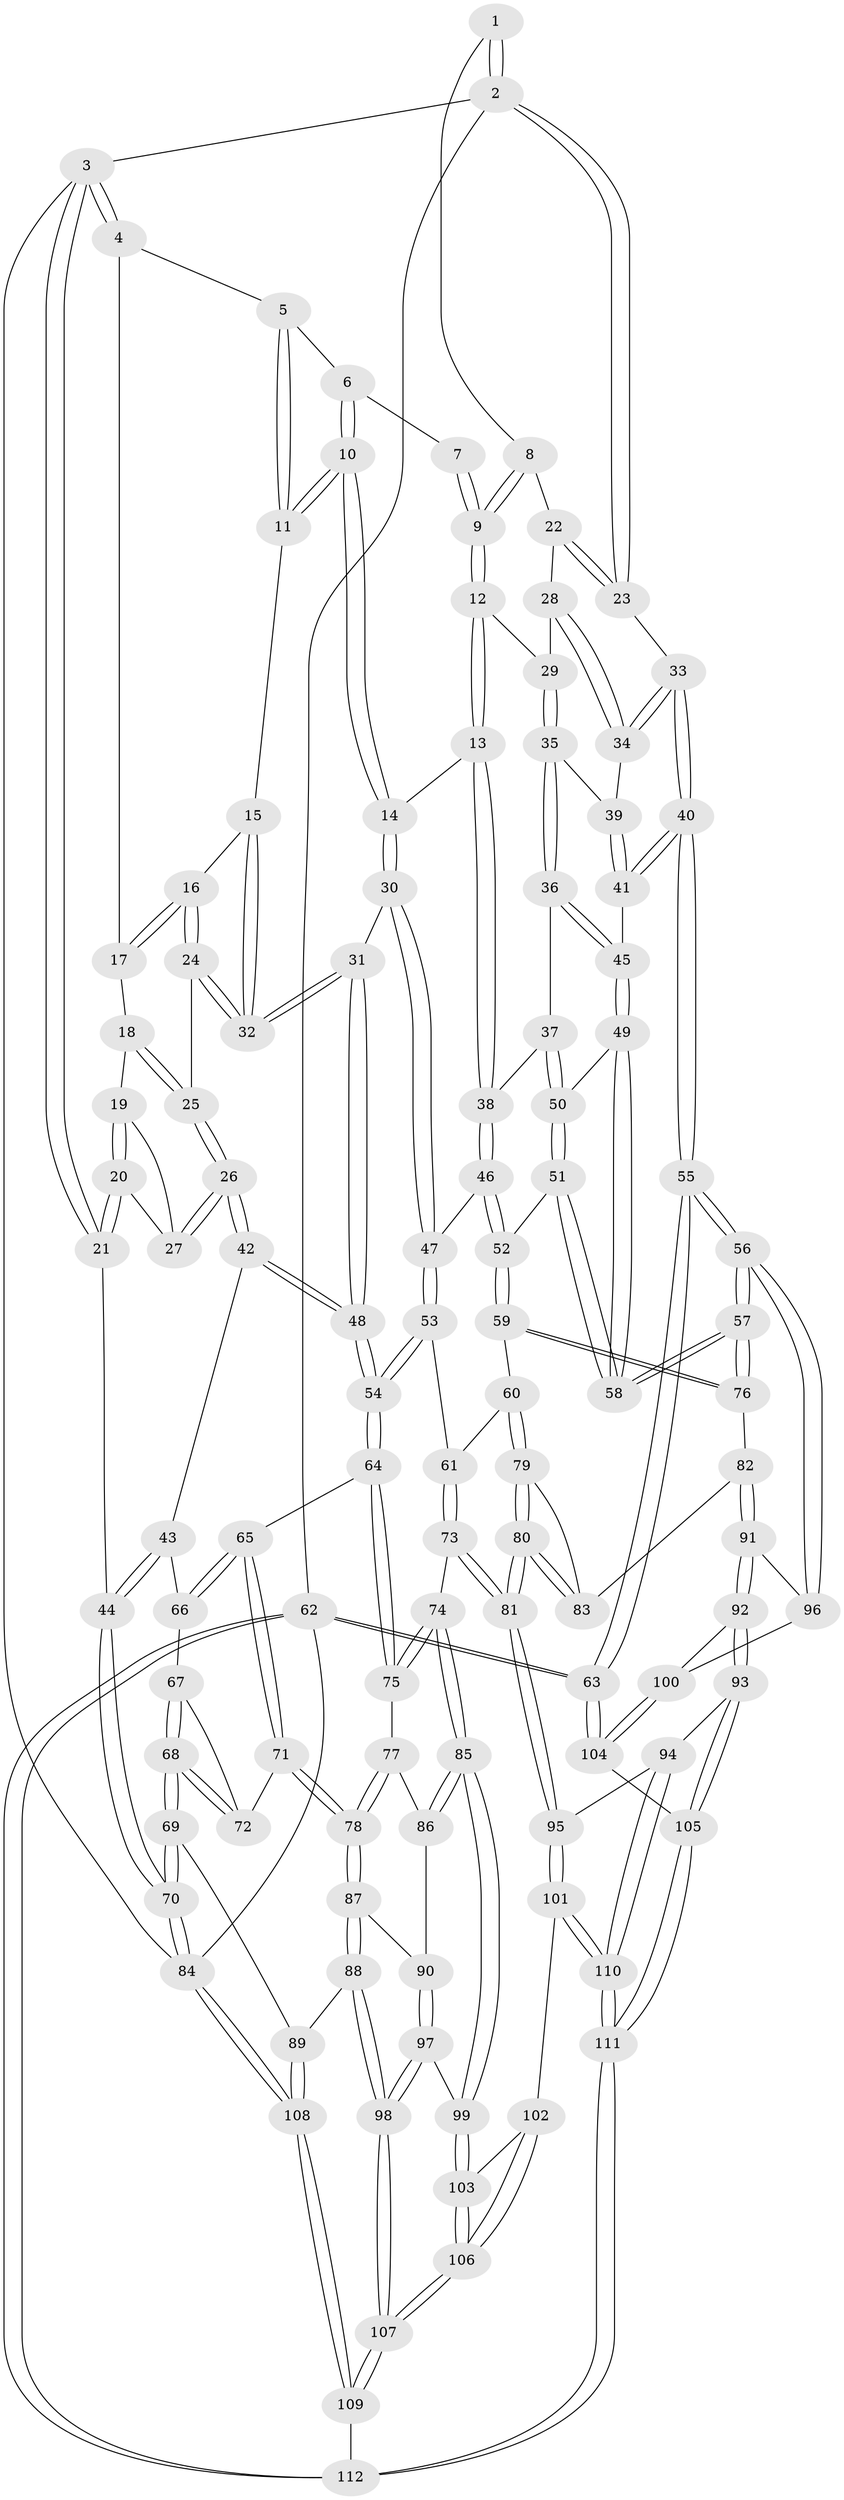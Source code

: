// Generated by graph-tools (version 1.1) at 2025/38/03/09/25 02:38:44]
// undirected, 112 vertices, 277 edges
graph export_dot {
graph [start="1"]
  node [color=gray90,style=filled];
  1 [pos="+0.7082641880814257+0"];
  2 [pos="+1+0"];
  3 [pos="+0+0"];
  4 [pos="+0.09327481478548567+0"];
  5 [pos="+0.22473987976103768+0"];
  6 [pos="+0.6336094226703469+0"];
  7 [pos="+0.7060773256144374+0"];
  8 [pos="+0.8507360338477413+0.09241010181896367"];
  9 [pos="+0.7721504566989924+0.16690093578879334"];
  10 [pos="+0.5551088578364887+0.1557536711993604"];
  11 [pos="+0.41827584814210367+0.13454649091987753"];
  12 [pos="+0.7558935156010054+0.19379432999342422"];
  13 [pos="+0.6291512015971007+0.2184311071143786"];
  14 [pos="+0.5558451273455162+0.15758126681141377"];
  15 [pos="+0.3289390319686304+0.16134369839231635"];
  16 [pos="+0.32794986993095204+0.161418332429744"];
  17 [pos="+0.1383197401565809+0"];
  18 [pos="+0.13574139431378118+0"];
  19 [pos="+0.08567871867845996+0.11213364892270486"];
  20 [pos="+0+0.23284785419578194"];
  21 [pos="+0+0.27473249887855594"];
  22 [pos="+0.9507886158056085+0.1287165306189838"];
  23 [pos="+1+0.014242529211757128"];
  24 [pos="+0.23463586502955142+0.2493981607058433"];
  25 [pos="+0.20619461051780005+0.26059270635878173"];
  26 [pos="+0.18451924227975533+0.2847544516139304"];
  27 [pos="+0.1112891605576539+0.2475839106224405"];
  28 [pos="+0.8838869163731865+0.21728568132233744"];
  29 [pos="+0.8291747234314194+0.23593747372343093"];
  30 [pos="+0.4365537251123764+0.3227877111622677"];
  31 [pos="+0.4064934398006794+0.33676142118690977"];
  32 [pos="+0.3919281851295676+0.324603335867466"];
  33 [pos="+1+0.2687072592641313"];
  34 [pos="+0.930386992663222+0.2758810410549821"];
  35 [pos="+0.8346203264805194+0.31294702722322437"];
  36 [pos="+0.8306855179075419+0.32343652509256793"];
  37 [pos="+0.7721524877744073+0.3528343104973252"];
  38 [pos="+0.6492340082827815+0.3008613368580726"];
  39 [pos="+0.9136830480043483+0.3048960617535466"];
  40 [pos="+1+0.3462440806157525"];
  41 [pos="+0.9298664364456867+0.3508068203419481"];
  42 [pos="+0.18150278953591495+0.31965380471201343"];
  43 [pos="+0.049079146207661205+0.4472941765397267"];
  44 [pos="+0+0.4358179937712156"];
  45 [pos="+0.8869313307934096+0.3941392727904197"];
  46 [pos="+0.6121320138024258+0.4443282301414272"];
  47 [pos="+0.5677557822766155+0.4530331861786931"];
  48 [pos="+0.3304903486554786+0.4719839402352968"];
  49 [pos="+0.8870854413664725+0.41675391363312286"];
  50 [pos="+0.7818975978176035+0.4246237575755902"];
  51 [pos="+0.7268767964900525+0.526964790161626"];
  52 [pos="+0.7033752554159488+0.5321087307272908"];
  53 [pos="+0.4742306962874248+0.5228049468600358"];
  54 [pos="+0.33435186685385987+0.5072568108946837"];
  55 [pos="+1+0.6699321354048379"];
  56 [pos="+1+0.6658916155916048"];
  57 [pos="+1+0.6416515229736892"];
  58 [pos="+0.9925168402658161+0.5967413143790142"];
  59 [pos="+0.6925029007066116+0.5614780283452302"];
  60 [pos="+0.6267344181440484+0.6161393373762108"];
  61 [pos="+0.5033867964247688+0.5865457976104045"];
  62 [pos="+1+1"];
  63 [pos="+1+1"];
  64 [pos="+0.329363907165641+0.5143498146807481"];
  65 [pos="+0.22407571892275735+0.5450377289818489"];
  66 [pos="+0.12490968040063115+0.527541255982565"];
  67 [pos="+0.11020588604991037+0.5720461174269311"];
  68 [pos="+0.03680048554189136+0.7035573451387505"];
  69 [pos="+0+0.7383295617686272"];
  70 [pos="+0+0.7215329788922644"];
  71 [pos="+0.18729169400090695+0.6975775894151423"];
  72 [pos="+0.18432649436580104+0.6971838428465561"];
  73 [pos="+0.4823059889560906+0.7487695306866605"];
  74 [pos="+0.46104579573272525+0.7500937290584914"];
  75 [pos="+0.3377377384107217+0.5848968170161405"];
  76 [pos="+0.7339876945814825+0.6852615343049473"];
  77 [pos="+0.30717090053624563+0.6483799088697584"];
  78 [pos="+0.2053041343134768+0.7147611934037578"];
  79 [pos="+0.6224819061236845+0.6282332159821962"];
  80 [pos="+0.5198002636343656+0.7587150072908262"];
  81 [pos="+0.5146453168118337+0.7620795398709864"];
  82 [pos="+0.7168768348894835+0.7427593726847015"];
  83 [pos="+0.666889959005207+0.729727612355854"];
  84 [pos="+0+1"];
  85 [pos="+0.4016138368257124+0.7858486646165576"];
  86 [pos="+0.3206055657278848+0.734626338108373"];
  87 [pos="+0.21667532715125165+0.7444015834174137"];
  88 [pos="+0.13148419074978368+0.8419418876178976"];
  89 [pos="+0.07864073002009564+0.8311978720256237"];
  90 [pos="+0.22480644521347037+0.7493431382980832"];
  91 [pos="+0.7304751807735431+0.7766555620706335"];
  92 [pos="+0.7244196084118179+0.804470712596601"];
  93 [pos="+0.6789255461282038+0.8627758040731621"];
  94 [pos="+0.6404870037689852+0.8664419608442555"];
  95 [pos="+0.5525519457749917+0.8311733053187645"];
  96 [pos="+0.910820646616527+0.7428212848221388"];
  97 [pos="+0.270405332884387+0.8278394054223985"];
  98 [pos="+0.2178749615098044+0.9349900300249188"];
  99 [pos="+0.38614667001105857+0.8099973929353347"];
  100 [pos="+0.8018925024341508+0.8496206150155435"];
  101 [pos="+0.49691720811189516+0.952019791483432"];
  102 [pos="+0.45398339663532883+0.9369956518888894"];
  103 [pos="+0.3842453464163316+0.8506635092595533"];
  104 [pos="+0.8742721124671252+0.9964963110187643"];
  105 [pos="+0.7201709121781736+0.9203888627811453"];
  106 [pos="+0.28371128193778067+1"];
  107 [pos="+0.24432113963025226+1"];
  108 [pos="+0+1"];
  109 [pos="+0.19549842177602786+1"];
  110 [pos="+0.5634867167934543+1"];
  111 [pos="+0.5647661075865609+1"];
  112 [pos="+0.5640579299516157+1"];
  1 -- 2;
  1 -- 2;
  1 -- 8;
  2 -- 3;
  2 -- 23;
  2 -- 23;
  2 -- 62;
  3 -- 4;
  3 -- 4;
  3 -- 21;
  3 -- 21;
  3 -- 84;
  4 -- 5;
  4 -- 17;
  5 -- 6;
  5 -- 11;
  5 -- 11;
  6 -- 7;
  6 -- 10;
  6 -- 10;
  7 -- 9;
  7 -- 9;
  8 -- 9;
  8 -- 9;
  8 -- 22;
  9 -- 12;
  9 -- 12;
  10 -- 11;
  10 -- 11;
  10 -- 14;
  10 -- 14;
  11 -- 15;
  12 -- 13;
  12 -- 13;
  12 -- 29;
  13 -- 14;
  13 -- 38;
  13 -- 38;
  14 -- 30;
  14 -- 30;
  15 -- 16;
  15 -- 32;
  15 -- 32;
  16 -- 17;
  16 -- 17;
  16 -- 24;
  16 -- 24;
  17 -- 18;
  18 -- 19;
  18 -- 25;
  18 -- 25;
  19 -- 20;
  19 -- 20;
  19 -- 27;
  20 -- 21;
  20 -- 21;
  20 -- 27;
  21 -- 44;
  22 -- 23;
  22 -- 23;
  22 -- 28;
  23 -- 33;
  24 -- 25;
  24 -- 32;
  24 -- 32;
  25 -- 26;
  25 -- 26;
  26 -- 27;
  26 -- 27;
  26 -- 42;
  26 -- 42;
  28 -- 29;
  28 -- 34;
  28 -- 34;
  29 -- 35;
  29 -- 35;
  30 -- 31;
  30 -- 47;
  30 -- 47;
  31 -- 32;
  31 -- 32;
  31 -- 48;
  31 -- 48;
  33 -- 34;
  33 -- 34;
  33 -- 40;
  33 -- 40;
  34 -- 39;
  35 -- 36;
  35 -- 36;
  35 -- 39;
  36 -- 37;
  36 -- 45;
  36 -- 45;
  37 -- 38;
  37 -- 50;
  37 -- 50;
  38 -- 46;
  38 -- 46;
  39 -- 41;
  39 -- 41;
  40 -- 41;
  40 -- 41;
  40 -- 55;
  40 -- 55;
  41 -- 45;
  42 -- 43;
  42 -- 48;
  42 -- 48;
  43 -- 44;
  43 -- 44;
  43 -- 66;
  44 -- 70;
  44 -- 70;
  45 -- 49;
  45 -- 49;
  46 -- 47;
  46 -- 52;
  46 -- 52;
  47 -- 53;
  47 -- 53;
  48 -- 54;
  48 -- 54;
  49 -- 50;
  49 -- 58;
  49 -- 58;
  50 -- 51;
  50 -- 51;
  51 -- 52;
  51 -- 58;
  51 -- 58;
  52 -- 59;
  52 -- 59;
  53 -- 54;
  53 -- 54;
  53 -- 61;
  54 -- 64;
  54 -- 64;
  55 -- 56;
  55 -- 56;
  55 -- 63;
  55 -- 63;
  56 -- 57;
  56 -- 57;
  56 -- 96;
  56 -- 96;
  57 -- 58;
  57 -- 58;
  57 -- 76;
  57 -- 76;
  59 -- 60;
  59 -- 76;
  59 -- 76;
  60 -- 61;
  60 -- 79;
  60 -- 79;
  61 -- 73;
  61 -- 73;
  62 -- 63;
  62 -- 63;
  62 -- 112;
  62 -- 112;
  62 -- 84;
  63 -- 104;
  63 -- 104;
  64 -- 65;
  64 -- 75;
  64 -- 75;
  65 -- 66;
  65 -- 66;
  65 -- 71;
  65 -- 71;
  66 -- 67;
  67 -- 68;
  67 -- 68;
  67 -- 72;
  68 -- 69;
  68 -- 69;
  68 -- 72;
  68 -- 72;
  69 -- 70;
  69 -- 70;
  69 -- 89;
  70 -- 84;
  70 -- 84;
  71 -- 72;
  71 -- 78;
  71 -- 78;
  73 -- 74;
  73 -- 81;
  73 -- 81;
  74 -- 75;
  74 -- 75;
  74 -- 85;
  74 -- 85;
  75 -- 77;
  76 -- 82;
  77 -- 78;
  77 -- 78;
  77 -- 86;
  78 -- 87;
  78 -- 87;
  79 -- 80;
  79 -- 80;
  79 -- 83;
  80 -- 81;
  80 -- 81;
  80 -- 83;
  80 -- 83;
  81 -- 95;
  81 -- 95;
  82 -- 83;
  82 -- 91;
  82 -- 91;
  84 -- 108;
  84 -- 108;
  85 -- 86;
  85 -- 86;
  85 -- 99;
  85 -- 99;
  86 -- 90;
  87 -- 88;
  87 -- 88;
  87 -- 90;
  88 -- 89;
  88 -- 98;
  88 -- 98;
  89 -- 108;
  89 -- 108;
  90 -- 97;
  90 -- 97;
  91 -- 92;
  91 -- 92;
  91 -- 96;
  92 -- 93;
  92 -- 93;
  92 -- 100;
  93 -- 94;
  93 -- 105;
  93 -- 105;
  94 -- 95;
  94 -- 110;
  94 -- 110;
  95 -- 101;
  95 -- 101;
  96 -- 100;
  97 -- 98;
  97 -- 98;
  97 -- 99;
  98 -- 107;
  98 -- 107;
  99 -- 103;
  99 -- 103;
  100 -- 104;
  100 -- 104;
  101 -- 102;
  101 -- 110;
  101 -- 110;
  102 -- 103;
  102 -- 106;
  102 -- 106;
  103 -- 106;
  103 -- 106;
  104 -- 105;
  105 -- 111;
  105 -- 111;
  106 -- 107;
  106 -- 107;
  107 -- 109;
  107 -- 109;
  108 -- 109;
  108 -- 109;
  109 -- 112;
  110 -- 111;
  110 -- 111;
  111 -- 112;
  111 -- 112;
}
